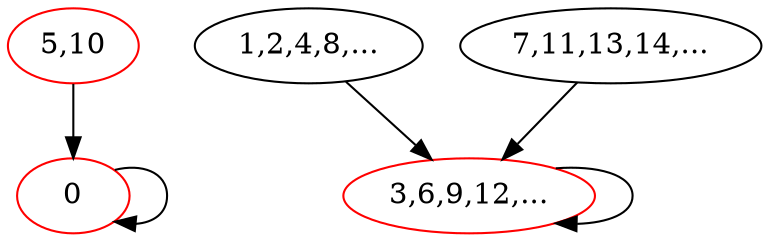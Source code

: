 digraph G {
0[label="0", color="red", bgcolor="red"];
1[label="1,2,4,8,...", color="black", bgcolor="lightgrey"];
2[label="3,6,9,12,...", color="red", bgcolor="red"];
3[label="5,10", color="red", bgcolor="red"];
4[label="7,11,13,14,...", color="black", bgcolor="lightgrey"];
0->0 ;
1->2 ;
2->2 ;
3->0 ;
4->2 ;
}
